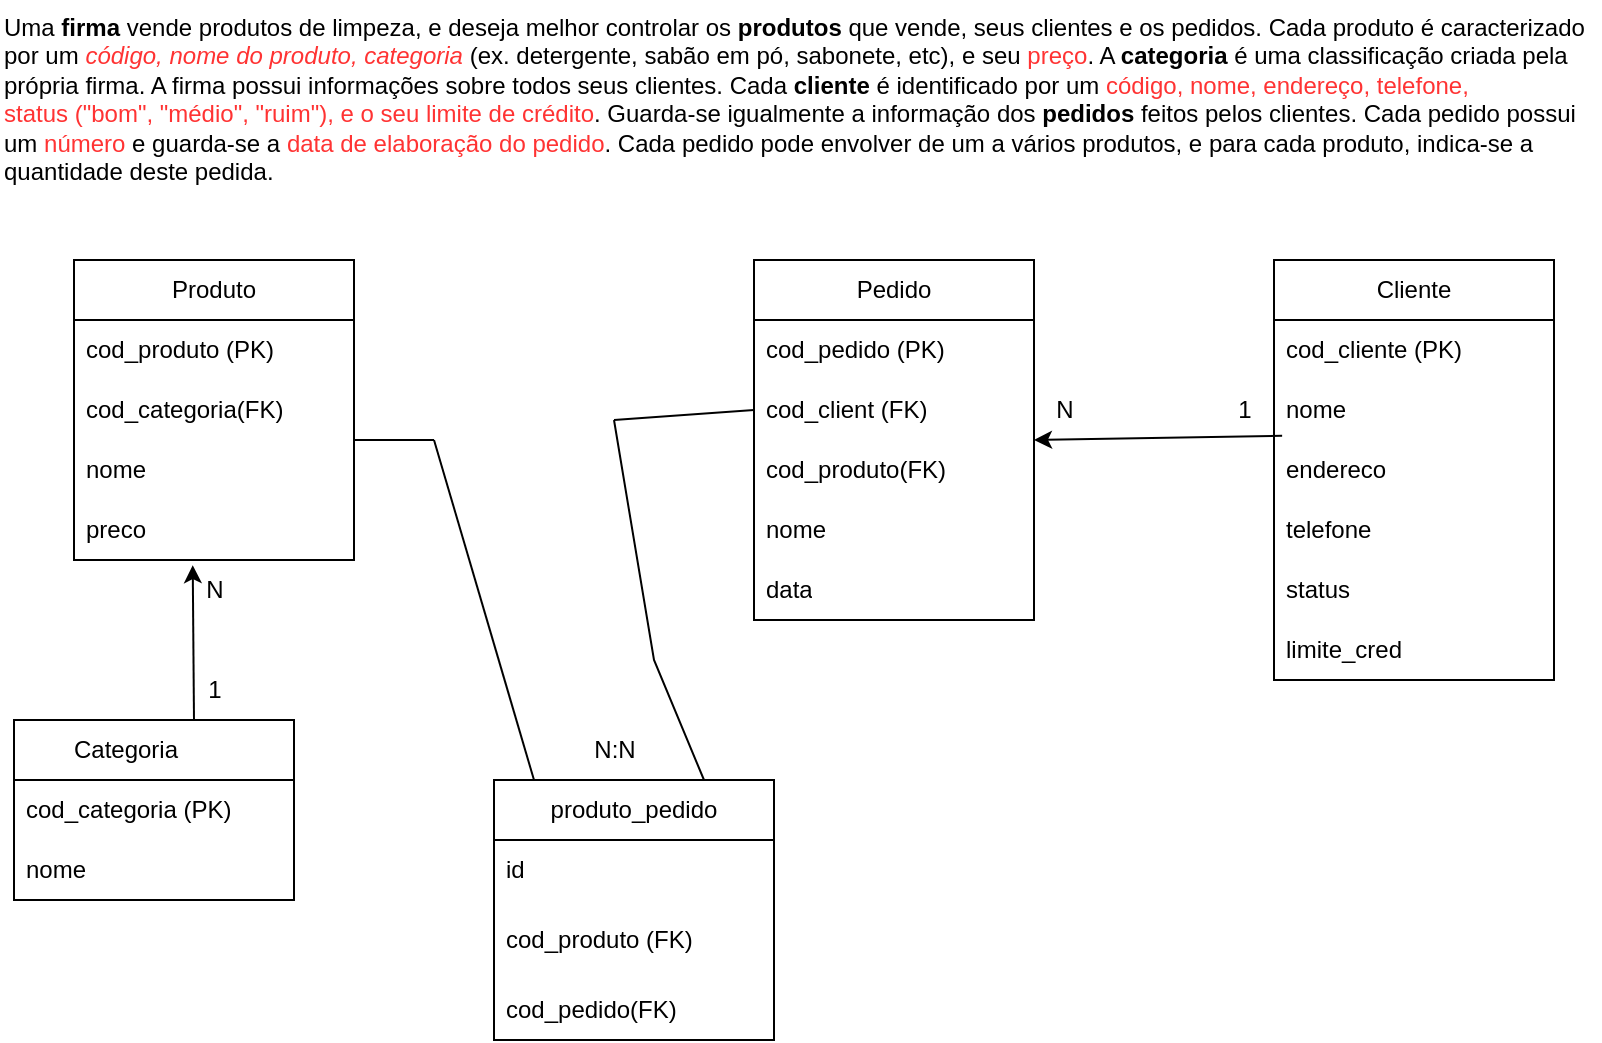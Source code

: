 <mxfile version="20.8.10" type="device"><diagram name="Page-1" id="_COpuyqpSVb_aY9kZysJ"><mxGraphModel dx="839" dy="698" grid="1" gridSize="10" guides="1" tooltips="1" connect="1" arrows="1" fold="1" page="1" pageScale="1" pageWidth="827" pageHeight="1169" math="0" shadow="0"><root><mxCell id="0"/><mxCell id="1" parent="0"/><mxCell id="DY1_wOjbHVTevb5XZBwC-1" value="Uma &lt;b&gt;firma &lt;/b&gt;vende produtos de limpeza, e deseja melhor&amp;nbsp;controlar os &lt;b&gt;produtos &lt;/b&gt;que vende, seus clientes e os&amp;nbsp;pedidos. Cada produto é caracterizado por um &lt;i&gt;&lt;font color=&quot;#ff3333&quot;&gt;código,&amp;nbsp;nome do produto, categoria&lt;/font&gt;&lt;/i&gt; (ex. detergente, sabão em pó,&amp;nbsp;sabonete, etc), e seu &lt;font color=&quot;#ff3333&quot;&gt;preço&lt;/font&gt;. A &lt;b&gt;categoria &lt;/b&gt;é uma&amp;nbsp;classificação criada pela própria firma. A firma possui&amp;nbsp;informações sobre todos seus clientes. Cada &lt;b&gt;cliente &lt;/b&gt;é&amp;nbsp;identificado por um&lt;font color=&quot;#ff3333&quot;&gt; código, nome, endereço, telefone,&lt;br&gt;status (&quot;bom&quot;, &quot;médio&quot;, &quot;ruim&quot;), e o seu limite de crédito&lt;/font&gt;.&amp;nbsp;Guarda-se igualmente a informação dos &lt;b&gt;pedidos &lt;/b&gt;feitos&amp;nbsp;pelos clientes. Cada pedido possui um &lt;font color=&quot;#ff3333&quot;&gt;número &lt;/font&gt;e guarda-se&amp;nbsp;a &lt;font color=&quot;#ff3333&quot;&gt;data de elaboração do pedido&lt;/font&gt;. Cada pedido pode&amp;nbsp;envolver de um a vários produtos, e para cada produto,&amp;nbsp;indica-se a quantidade deste pedida." style="text;whiteSpace=wrap;html=1;" parent="1" vertex="1"><mxGeometry x="13" y="10" width="800" height="100" as="geometry"/></mxCell><mxCell id="DY1_wOjbHVTevb5XZBwC-3" value="&lt;font color=&quot;#000000&quot;&gt;Produto&lt;/font&gt;" style="swimlane;fontStyle=0;childLayout=stackLayout;horizontal=1;startSize=30;horizontalStack=0;resizeParent=1;resizeParentMax=0;resizeLast=0;collapsible=1;marginBottom=0;whiteSpace=wrap;html=1;fontColor=#FF3333;" parent="1" vertex="1"><mxGeometry x="50" y="140" width="140" height="150" as="geometry"/></mxCell><mxCell id="DY1_wOjbHVTevb5XZBwC-4" value="cod_produto (PK)&lt;span style=&quot;white-space: pre;&quot;&gt;&#9;&lt;/span&gt;" style="text;strokeColor=none;fillColor=none;align=left;verticalAlign=middle;spacingLeft=4;spacingRight=4;overflow=hidden;points=[[0,0.5],[1,0.5]];portConstraint=eastwest;rotatable=0;whiteSpace=wrap;html=1;fontColor=#000000;" parent="DY1_wOjbHVTevb5XZBwC-3" vertex="1"><mxGeometry y="30" width="140" height="30" as="geometry"/></mxCell><mxCell id="DY1_wOjbHVTevb5XZBwC-6" value="cod_categoria(FK)" style="text;strokeColor=none;fillColor=none;align=left;verticalAlign=middle;spacingLeft=4;spacingRight=4;overflow=hidden;points=[[0,0.5],[1,0.5]];portConstraint=eastwest;rotatable=0;whiteSpace=wrap;html=1;fontColor=#000000;" parent="DY1_wOjbHVTevb5XZBwC-3" vertex="1"><mxGeometry y="60" width="140" height="30" as="geometry"/></mxCell><mxCell id="DY1_wOjbHVTevb5XZBwC-5" value="nome" style="text;strokeColor=none;fillColor=none;align=left;verticalAlign=middle;spacingLeft=4;spacingRight=4;overflow=hidden;points=[[0,0.5],[1,0.5]];portConstraint=eastwest;rotatable=0;whiteSpace=wrap;html=1;fontColor=#000000;" parent="DY1_wOjbHVTevb5XZBwC-3" vertex="1"><mxGeometry y="90" width="140" height="30" as="geometry"/></mxCell><mxCell id="DY1_wOjbHVTevb5XZBwC-7" value="preco" style="text;strokeColor=none;fillColor=none;align=left;verticalAlign=middle;spacingLeft=4;spacingRight=4;overflow=hidden;points=[[0,0.5],[1,0.5]];portConstraint=eastwest;rotatable=0;whiteSpace=wrap;html=1;fontColor=#000000;" parent="DY1_wOjbHVTevb5XZBwC-3" vertex="1"><mxGeometry y="120" width="140" height="30" as="geometry"/></mxCell><mxCell id="DY1_wOjbHVTevb5XZBwC-8" value="&lt;font color=&quot;#000000&quot;&gt;Pedido&lt;/font&gt;" style="swimlane;fontStyle=0;childLayout=stackLayout;horizontal=1;startSize=30;horizontalStack=0;resizeParent=1;resizeParentMax=0;resizeLast=0;collapsible=1;marginBottom=0;whiteSpace=wrap;html=1;fontColor=#FF3333;" parent="1" vertex="1"><mxGeometry x="390" y="140" width="140" height="180" as="geometry"/></mxCell><mxCell id="DY1_wOjbHVTevb5XZBwC-9" value="cod_pedido (PK)&lt;span style=&quot;white-space: pre;&quot;&gt;&#9;&lt;/span&gt;" style="text;strokeColor=none;fillColor=none;align=left;verticalAlign=middle;spacingLeft=4;spacingRight=4;overflow=hidden;points=[[0,0.5],[1,0.5]];portConstraint=eastwest;rotatable=0;whiteSpace=wrap;html=1;fontColor=#000000;" parent="DY1_wOjbHVTevb5XZBwC-8" vertex="1"><mxGeometry y="30" width="140" height="30" as="geometry"/></mxCell><mxCell id="DY1_wOjbHVTevb5XZBwC-27" value="cod_client (FK)" style="text;strokeColor=none;fillColor=none;align=left;verticalAlign=middle;spacingLeft=4;spacingRight=4;overflow=hidden;points=[[0,0.5],[1,0.5]];portConstraint=eastwest;rotatable=0;whiteSpace=wrap;html=1;fontColor=#000000;" parent="DY1_wOjbHVTevb5XZBwC-8" vertex="1"><mxGeometry y="60" width="140" height="30" as="geometry"/></mxCell><mxCell id="DY1_wOjbHVTevb5XZBwC-26" value="cod_produto(FK)" style="text;strokeColor=none;fillColor=none;align=left;verticalAlign=middle;spacingLeft=4;spacingRight=4;overflow=hidden;points=[[0,0.5],[1,0.5]];portConstraint=eastwest;rotatable=0;whiteSpace=wrap;html=1;fontColor=#000000;" parent="DY1_wOjbHVTevb5XZBwC-8" vertex="1"><mxGeometry y="90" width="140" height="30" as="geometry"/></mxCell><mxCell id="DY1_wOjbHVTevb5XZBwC-10" value="nome" style="text;strokeColor=none;fillColor=none;align=left;verticalAlign=middle;spacingLeft=4;spacingRight=4;overflow=hidden;points=[[0,0.5],[1,0.5]];portConstraint=eastwest;rotatable=0;whiteSpace=wrap;html=1;fontColor=#000000;" parent="DY1_wOjbHVTevb5XZBwC-8" vertex="1"><mxGeometry y="120" width="140" height="30" as="geometry"/></mxCell><mxCell id="DY1_wOjbHVTevb5XZBwC-11" value="data" style="text;strokeColor=none;fillColor=none;align=left;verticalAlign=middle;spacingLeft=4;spacingRight=4;overflow=hidden;points=[[0,0.5],[1,0.5]];portConstraint=eastwest;rotatable=0;whiteSpace=wrap;html=1;fontColor=#000000;" parent="DY1_wOjbHVTevb5XZBwC-8" vertex="1"><mxGeometry y="150" width="140" height="30" as="geometry"/></mxCell><mxCell id="DY1_wOjbHVTevb5XZBwC-13" value="&lt;font color=&quot;#000000&quot;&gt;Cliente&lt;/font&gt;" style="swimlane;fontStyle=0;childLayout=stackLayout;horizontal=1;startSize=30;horizontalStack=0;resizeParent=1;resizeParentMax=0;resizeLast=0;collapsible=1;marginBottom=0;whiteSpace=wrap;html=1;fontColor=#FF3333;" parent="1" vertex="1"><mxGeometry x="650" y="140" width="140" height="210" as="geometry"/></mxCell><mxCell id="DY1_wOjbHVTevb5XZBwC-14" value="cod_cliente (PK)&lt;span style=&quot;white-space: pre;&quot;&gt;&#9;&lt;/span&gt;" style="text;strokeColor=none;fillColor=none;align=left;verticalAlign=middle;spacingLeft=4;spacingRight=4;overflow=hidden;points=[[0,0.5],[1,0.5]];portConstraint=eastwest;rotatable=0;whiteSpace=wrap;html=1;fontColor=#000000;" parent="DY1_wOjbHVTevb5XZBwC-13" vertex="1"><mxGeometry y="30" width="140" height="30" as="geometry"/></mxCell><mxCell id="DY1_wOjbHVTevb5XZBwC-15" value="nome" style="text;strokeColor=none;fillColor=none;align=left;verticalAlign=middle;spacingLeft=4;spacingRight=4;overflow=hidden;points=[[0,0.5],[1,0.5]];portConstraint=eastwest;rotatable=0;whiteSpace=wrap;html=1;fontColor=#000000;" parent="DY1_wOjbHVTevb5XZBwC-13" vertex="1"><mxGeometry y="60" width="140" height="30" as="geometry"/></mxCell><mxCell id="DY1_wOjbHVTevb5XZBwC-16" value="endereco" style="text;strokeColor=none;fillColor=none;align=left;verticalAlign=middle;spacingLeft=4;spacingRight=4;overflow=hidden;points=[[0,0.5],[1,0.5]];portConstraint=eastwest;rotatable=0;whiteSpace=wrap;html=1;fontColor=#000000;" parent="DY1_wOjbHVTevb5XZBwC-13" vertex="1"><mxGeometry y="90" width="140" height="30" as="geometry"/></mxCell><mxCell id="DY1_wOjbHVTevb5XZBwC-28" value="telefone" style="text;strokeColor=none;fillColor=none;align=left;verticalAlign=middle;spacingLeft=4;spacingRight=4;overflow=hidden;points=[[0,0.5],[1,0.5]];portConstraint=eastwest;rotatable=0;whiteSpace=wrap;html=1;fontColor=#000000;" parent="DY1_wOjbHVTevb5XZBwC-13" vertex="1"><mxGeometry y="120" width="140" height="30" as="geometry"/></mxCell><mxCell id="DY1_wOjbHVTevb5XZBwC-29" value="status" style="text;strokeColor=none;fillColor=none;align=left;verticalAlign=middle;spacingLeft=4;spacingRight=4;overflow=hidden;points=[[0,0.5],[1,0.5]];portConstraint=eastwest;rotatable=0;whiteSpace=wrap;html=1;fontColor=#000000;" parent="DY1_wOjbHVTevb5XZBwC-13" vertex="1"><mxGeometry y="150" width="140" height="30" as="geometry"/></mxCell><mxCell id="DY1_wOjbHVTevb5XZBwC-30" value="limite_cred" style="text;strokeColor=none;fillColor=none;align=left;verticalAlign=middle;spacingLeft=4;spacingRight=4;overflow=hidden;points=[[0,0.5],[1,0.5]];portConstraint=eastwest;rotatable=0;whiteSpace=wrap;html=1;fontColor=#000000;" parent="DY1_wOjbHVTevb5XZBwC-13" vertex="1"><mxGeometry y="180" width="140" height="30" as="geometry"/></mxCell><mxCell id="DY1_wOjbHVTevb5XZBwC-18" value="&lt;font color=&quot;#000000&quot;&gt;Categoria&lt;span style=&quot;white-space: pre;&quot;&gt;&#9;&lt;/span&gt;&lt;/font&gt;" style="swimlane;fontStyle=0;childLayout=stackLayout;horizontal=1;startSize=30;horizontalStack=0;resizeParent=1;resizeParentMax=0;resizeLast=0;collapsible=1;marginBottom=0;whiteSpace=wrap;html=1;fontColor=#FF3333;" parent="1" vertex="1"><mxGeometry x="20" y="370" width="140" height="90" as="geometry"/></mxCell><mxCell id="DY1_wOjbHVTevb5XZBwC-19" value="cod_categoria (PK)&lt;span style=&quot;white-space: pre;&quot;&gt;&#9;&lt;/span&gt;" style="text;strokeColor=none;fillColor=none;align=left;verticalAlign=middle;spacingLeft=4;spacingRight=4;overflow=hidden;points=[[0,0.5],[1,0.5]];portConstraint=eastwest;rotatable=0;whiteSpace=wrap;html=1;fontColor=#000000;" parent="DY1_wOjbHVTevb5XZBwC-18" vertex="1"><mxGeometry y="30" width="140" height="30" as="geometry"/></mxCell><mxCell id="DY1_wOjbHVTevb5XZBwC-20" value="nome" style="text;strokeColor=none;fillColor=none;align=left;verticalAlign=middle;spacingLeft=4;spacingRight=4;overflow=hidden;points=[[0,0.5],[1,0.5]];portConstraint=eastwest;rotatable=0;whiteSpace=wrap;html=1;fontColor=#000000;" parent="DY1_wOjbHVTevb5XZBwC-18" vertex="1"><mxGeometry y="60" width="140" height="30" as="geometry"/></mxCell><mxCell id="DY1_wOjbHVTevb5XZBwC-23" value="" style="endArrow=classic;html=1;rounded=0;fontColor=#000000;entryX=0.424;entryY=1.086;entryDx=0;entryDy=0;entryPerimeter=0;" parent="1" target="DY1_wOjbHVTevb5XZBwC-7" edge="1"><mxGeometry width="50" height="50" relative="1" as="geometry"><mxPoint x="110" y="370" as="sourcePoint"/><mxPoint x="160" y="320" as="targetPoint"/></mxGeometry></mxCell><mxCell id="DY1_wOjbHVTevb5XZBwC-24" value="N" style="text;html=1;align=center;verticalAlign=middle;resizable=0;points=[];autosize=1;strokeColor=none;fillColor=none;fontColor=#000000;" parent="1" vertex="1"><mxGeometry x="105" y="290" width="30" height="30" as="geometry"/></mxCell><mxCell id="DY1_wOjbHVTevb5XZBwC-25" value="1" style="text;html=1;align=center;verticalAlign=middle;resizable=0;points=[];autosize=1;strokeColor=none;fillColor=none;fontColor=#000000;" parent="1" vertex="1"><mxGeometry x="105" y="340" width="30" height="30" as="geometry"/></mxCell><mxCell id="DY1_wOjbHVTevb5XZBwC-31" value="" style="endArrow=classic;html=1;rounded=0;fontColor=#000000;exitX=0.029;exitY=-0.071;exitDx=0;exitDy=0;exitPerimeter=0;" parent="1" source="DY1_wOjbHVTevb5XZBwC-16" edge="1"><mxGeometry width="50" height="50" relative="1" as="geometry"><mxPoint x="640" y="230" as="sourcePoint"/><mxPoint x="530" y="230" as="targetPoint"/></mxGeometry></mxCell><mxCell id="DY1_wOjbHVTevb5XZBwC-32" value="N" style="text;html=1;align=center;verticalAlign=middle;resizable=0;points=[];autosize=1;strokeColor=none;fillColor=none;fontColor=#000000;" parent="1" vertex="1"><mxGeometry x="530" y="200" width="30" height="30" as="geometry"/></mxCell><mxCell id="DY1_wOjbHVTevb5XZBwC-33" value="1" style="text;html=1;align=center;verticalAlign=middle;resizable=0;points=[];autosize=1;strokeColor=none;fillColor=none;fontColor=#000000;" parent="1" vertex="1"><mxGeometry x="620" y="200" width="30" height="30" as="geometry"/></mxCell><mxCell id="DY1_wOjbHVTevb5XZBwC-37" value="N:N" style="text;html=1;align=center;verticalAlign=middle;resizable=0;points=[];autosize=1;strokeColor=none;fillColor=none;fontColor=#000000;" parent="1" vertex="1"><mxGeometry x="300" y="370" width="40" height="30" as="geometry"/></mxCell><mxCell id="DY1_wOjbHVTevb5XZBwC-39" value="&lt;font color=&quot;#000000&quot;&gt;produto_pedido&lt;/font&gt;" style="swimlane;fontStyle=0;childLayout=stackLayout;horizontal=1;startSize=30;horizontalStack=0;resizeParent=1;resizeParentMax=0;resizeLast=0;collapsible=1;marginBottom=0;whiteSpace=wrap;html=1;fontColor=#FF3333;" parent="1" vertex="1"><mxGeometry x="260" y="400" width="140" height="130" as="geometry"/></mxCell><mxCell id="DY1_wOjbHVTevb5XZBwC-42" value="id" style="text;strokeColor=none;fillColor=none;align=left;verticalAlign=middle;spacingLeft=4;spacingRight=4;overflow=hidden;points=[[0,0.5],[1,0.5]];portConstraint=eastwest;rotatable=0;whiteSpace=wrap;html=1;fontColor=#000000;" parent="DY1_wOjbHVTevb5XZBwC-39" vertex="1"><mxGeometry y="30" width="140" height="30" as="geometry"/></mxCell><mxCell id="DY1_wOjbHVTevb5XZBwC-40" value="cod_produto (FK)&lt;span style=&quot;white-space: pre;&quot;&gt;&#9;&lt;/span&gt;" style="text;strokeColor=none;fillColor=none;align=left;verticalAlign=middle;spacingLeft=4;spacingRight=4;overflow=hidden;points=[[0,0.5],[1,0.5]];portConstraint=eastwest;rotatable=0;whiteSpace=wrap;html=1;fontColor=#000000;" parent="DY1_wOjbHVTevb5XZBwC-39" vertex="1"><mxGeometry y="60" width="140" height="40" as="geometry"/></mxCell><mxCell id="DY1_wOjbHVTevb5XZBwC-43" value="cod_pedido(FK)" style="text;strokeColor=none;fillColor=none;align=left;verticalAlign=middle;spacingLeft=4;spacingRight=4;overflow=hidden;points=[[0,0.5],[1,0.5]];portConstraint=eastwest;rotatable=0;whiteSpace=wrap;html=1;fontColor=#000000;" parent="DY1_wOjbHVTevb5XZBwC-39" vertex="1"><mxGeometry y="100" width="140" height="30" as="geometry"/></mxCell><mxCell id="DY1_wOjbHVTevb5XZBwC-44" value="" style="endArrow=none;html=1;rounded=0;fontColor=#000000;" parent="1" edge="1"><mxGeometry width="50" height="50" relative="1" as="geometry"><mxPoint x="280" y="400" as="sourcePoint"/><mxPoint x="230" y="230" as="targetPoint"/></mxGeometry></mxCell><mxCell id="DY1_wOjbHVTevb5XZBwC-45" value="" style="endArrow=none;html=1;rounded=0;fontColor=#000000;exitX=0.75;exitY=0;exitDx=0;exitDy=0;" parent="1" source="DY1_wOjbHVTevb5XZBwC-39" edge="1"><mxGeometry width="50" height="50" relative="1" as="geometry"><mxPoint x="390" y="310" as="sourcePoint"/><mxPoint x="320" y="220" as="targetPoint"/><Array as="points"><mxPoint x="340" y="340"/></Array></mxGeometry></mxCell><mxCell id="DY1_wOjbHVTevb5XZBwC-46" value="" style="endArrow=none;html=1;rounded=0;fontColor=#000000;" parent="1" edge="1"><mxGeometry width="50" height="50" relative="1" as="geometry"><mxPoint x="190" y="230" as="sourcePoint"/><mxPoint x="230" y="230" as="targetPoint"/></mxGeometry></mxCell><mxCell id="DY1_wOjbHVTevb5XZBwC-47" value="" style="endArrow=none;html=1;rounded=0;fontColor=#000000;entryX=0;entryY=0.5;entryDx=0;entryDy=0;" parent="1" target="DY1_wOjbHVTevb5XZBwC-27" edge="1"><mxGeometry width="50" height="50" relative="1" as="geometry"><mxPoint x="320" y="220" as="sourcePoint"/><mxPoint x="440" y="260" as="targetPoint"/><Array as="points"/></mxGeometry></mxCell></root></mxGraphModel></diagram></mxfile>